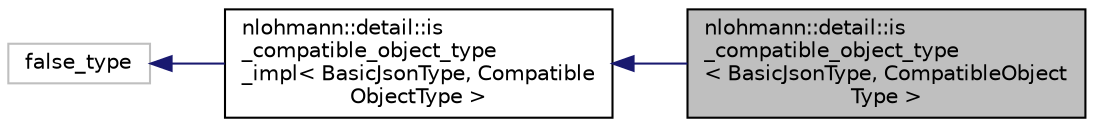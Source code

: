 digraph "nlohmann::detail::is_compatible_object_type&lt; BasicJsonType, CompatibleObjectType &gt;"
{
  edge [fontname="Helvetica",fontsize="10",labelfontname="Helvetica",labelfontsize="10"];
  node [fontname="Helvetica",fontsize="10",shape=record];
  rankdir="LR";
  Node0 [label="nlohmann::detail::is\l_compatible_object_type\l\< BasicJsonType, CompatibleObject\lType \>",height=0.2,width=0.4,color="black", fillcolor="grey75", style="filled", fontcolor="black"];
  Node1 -> Node0 [dir="back",color="midnightblue",fontsize="10",style="solid",fontname="Helvetica"];
  Node1 [label="nlohmann::detail::is\l_compatible_object_type\l_impl\< BasicJsonType, Compatible\lObjectType \>",height=0.2,width=0.4,color="black", fillcolor="white", style="filled",URL="$structnlohmann_1_1detail_1_1is__compatible__object__type__impl.html"];
  Node2 -> Node1 [dir="back",color="midnightblue",fontsize="10",style="solid",fontname="Helvetica"];
  Node2 [label="false_type",height=0.2,width=0.4,color="grey75", fillcolor="white", style="filled"];
}
